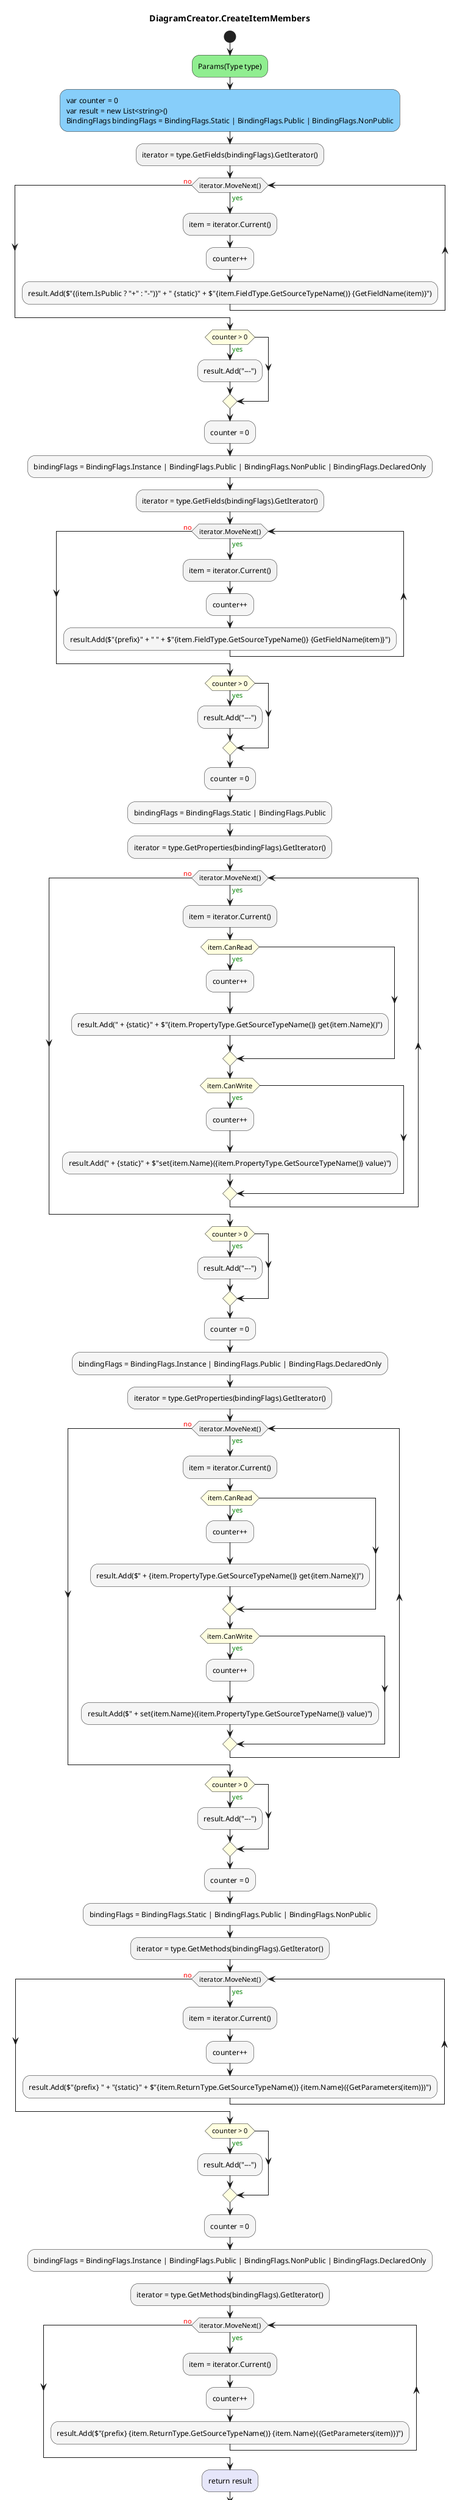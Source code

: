 @startuml DiagramCreator.CreateItemMembers
title DiagramCreator.CreateItemMembers
start
#LightGreen:Params(Type type);
#LightSkyBlue:var counter = 0\nvar result = new List<string>()\nBindingFlags bindingFlags = BindingFlags.Static | BindingFlags.Public | BindingFlags.NonPublic;
:iterator = type.GetFields(bindingFlags).GetIterator();
while (iterator.MoveNext()) is (<color:green>yes)
  :item = iterator.Current();
    #WhiteSmoke:counter++;
    #WhiteSmoke:result.Add($"{(item.IsPublic ? "+" : "-")}" + " {static}" + $"{item.FieldType.GetSourceTypeName()} {GetFieldName(item)}");
endwhile (<color:red>no)
#LightYellow:if (counter > 0) then (<color:green>yes)
  #WhiteSmoke:result.Add("---");
endif
#WhiteSmoke:counter = 0;
#WhiteSmoke:bindingFlags = BindingFlags.Instance | BindingFlags.Public | BindingFlags.NonPublic | BindingFlags.DeclaredOnly;
:iterator = type.GetFields(bindingFlags).GetIterator();
while (iterator.MoveNext()) is (<color:green>yes)
  :item = iterator.Current();
    #WhiteSmoke:counter++;
    #WhiteSmoke:result.Add($"{prefix}" + " " + $"{item.FieldType.GetSourceTypeName()} {GetFieldName(item)}");
endwhile (<color:red>no)
#LightYellow:if (counter > 0) then (<color:green>yes)
  #WhiteSmoke:result.Add("---");
endif
#WhiteSmoke:counter = 0;
#WhiteSmoke:bindingFlags = BindingFlags.Static | BindingFlags.Public;
:iterator = type.GetProperties(bindingFlags).GetIterator();
while (iterator.MoveNext()) is (<color:green>yes)
  :item = iterator.Current();
    #LightYellow:if (item.CanRead) then (<color:green>yes)
      #WhiteSmoke:counter++;
      #WhiteSmoke:result.Add(" + {static}" + $"{item.PropertyType.GetSourceTypeName()} get{item.Name}()");
    endif
    #LightYellow:if (item.CanWrite) then (<color:green>yes)
      #WhiteSmoke:counter++;
      #WhiteSmoke:result.Add(" + {static}" + $"set{item.Name}({item.PropertyType.GetSourceTypeName()} value)");
    endif
endwhile (<color:red>no)
#LightYellow:if (counter > 0) then (<color:green>yes)
  #WhiteSmoke:result.Add("---");
endif
#WhiteSmoke:counter = 0;
#WhiteSmoke:bindingFlags = BindingFlags.Instance | BindingFlags.Public | BindingFlags.DeclaredOnly;
:iterator = type.GetProperties(bindingFlags).GetIterator();
while (iterator.MoveNext()) is (<color:green>yes)
  :item = iterator.Current();
    #LightYellow:if (item.CanRead) then (<color:green>yes)
      #WhiteSmoke:counter++;
      #WhiteSmoke:result.Add($" + {item.PropertyType.GetSourceTypeName()} get{item.Name}()");
    endif
    #LightYellow:if (item.CanWrite) then (<color:green>yes)
      #WhiteSmoke:counter++;
      #WhiteSmoke:result.Add($" + set{item.Name}({item.PropertyType.GetSourceTypeName()} value)");
    endif
endwhile (<color:red>no)
#LightYellow:if (counter > 0) then (<color:green>yes)
  #WhiteSmoke:result.Add("---");
endif
#WhiteSmoke:counter = 0;
#WhiteSmoke:bindingFlags = BindingFlags.Static | BindingFlags.Public | BindingFlags.NonPublic;
:iterator = type.GetMethods(bindingFlags).GetIterator();
while (iterator.MoveNext()) is (<color:green>yes)
  :item = iterator.Current();
    #WhiteSmoke:counter++;
    #WhiteSmoke:result.Add($"{prefix} " + "{static}" + $"{item.ReturnType.GetSourceTypeName()} {item.Name}({GetParameters(item)})");
endwhile (<color:red>no)
#LightYellow:if (counter > 0) then (<color:green>yes)
  #WhiteSmoke:result.Add("---");
endif
#WhiteSmoke:counter = 0;
#WhiteSmoke:bindingFlags = BindingFlags.Instance | BindingFlags.Public | BindingFlags.NonPublic | BindingFlags.DeclaredOnly;
:iterator = type.GetMethods(bindingFlags).GetIterator();
while (iterator.MoveNext()) is (<color:green>yes)
  :item = iterator.Current();
    #WhiteSmoke:counter++;
    #WhiteSmoke:result.Add($"{prefix} {item.ReturnType.GetSourceTypeName()} {item.Name}({GetParameters(item)})");
endwhile (<color:red>no)
#Lavender:return result;
stop
@enduml

